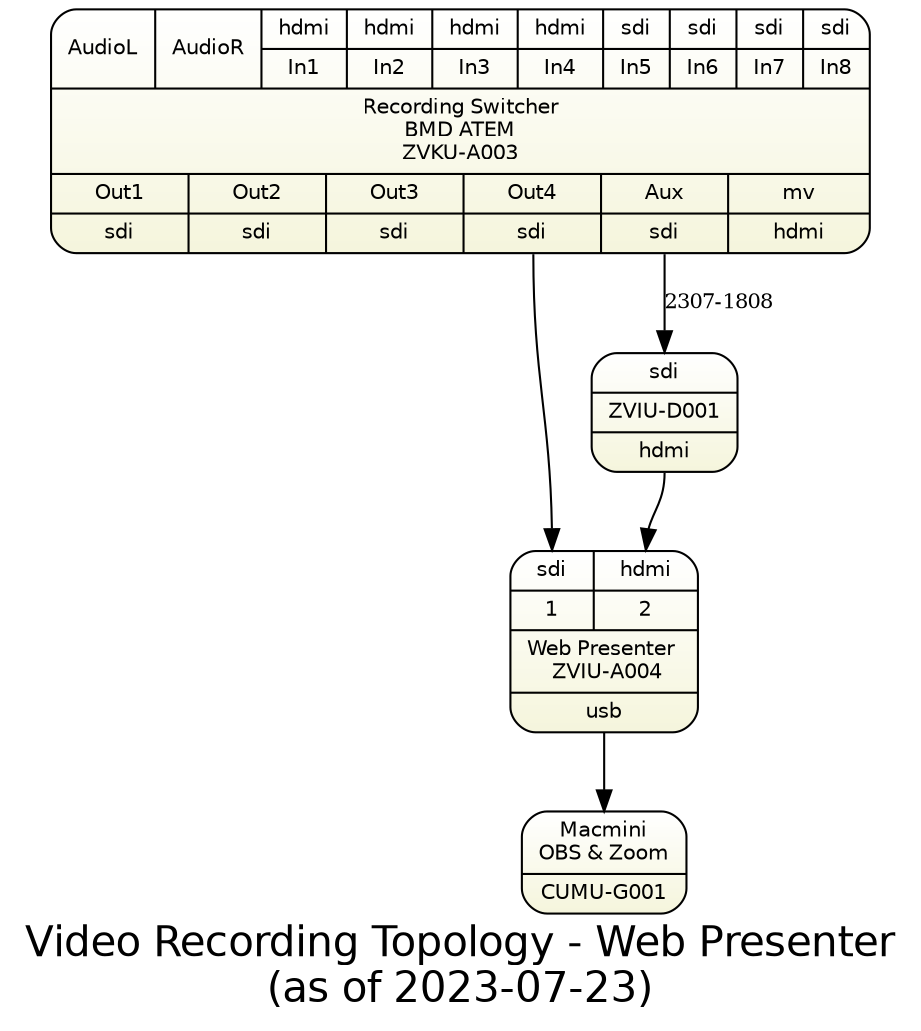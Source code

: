 digraph webpresenter { 
  
graph [overlap = true, fontsize = 20, 
      label="Video Recording Topology - Web Presenter\n(as of 2023-07-23)",
      fontname = Helvetica, bgcolor=white
      ]
 
node [shape = Mrecord style=filled , fillcolor="white:beige"  , fontsize = 10,
      gradientangle=270 fontname = Helvetica ]
      
rswitch [
  tooltip="BMD ATEM Television Studio Pro HD"

  label="{
    {{<al>AudioL}|{<ar>AudioR}|
      {<i1>hdmi|In1}|{<i2>hdmi|In2}|{<i3>hdmi|In3}|{<i4>hdmi|In4}
      |{<i5>sdi|In5}|{<i6>sdi|In6}|{<i7>sdi|In7}|{<i8>sdi|In8}}
      |Recording Switcher\nBMD ATEM\nZVKU-A003|
      {{Out1|<o1>sdi}|{Out2|<o2>sdi}|{Out3|<o3>sdi}|{Out4|<o4>sdi}|{Aux|<aux>sdi}|{mv|<mv>hdmi}}
    }"
]

wp [label="{{ {<i1>sdi|1 }|{<i2>hdmi|2} }|{Web Presenter \n ZVIU-A004}|{<usb>usb}}"]

cumug001 [label="{Macmini\nOBS & Zoom|CUMU-G001}"]
 
converter [label="{<i>sdi|ZVIU-D001|<o>hdmi}"]

rswitch:aux -> converter:i [label="2307-1808" fontsize=10]
converter:o -> wp:i2 
rswitch:o4 -> wp:i1
 
wp -> cumug001
} 
